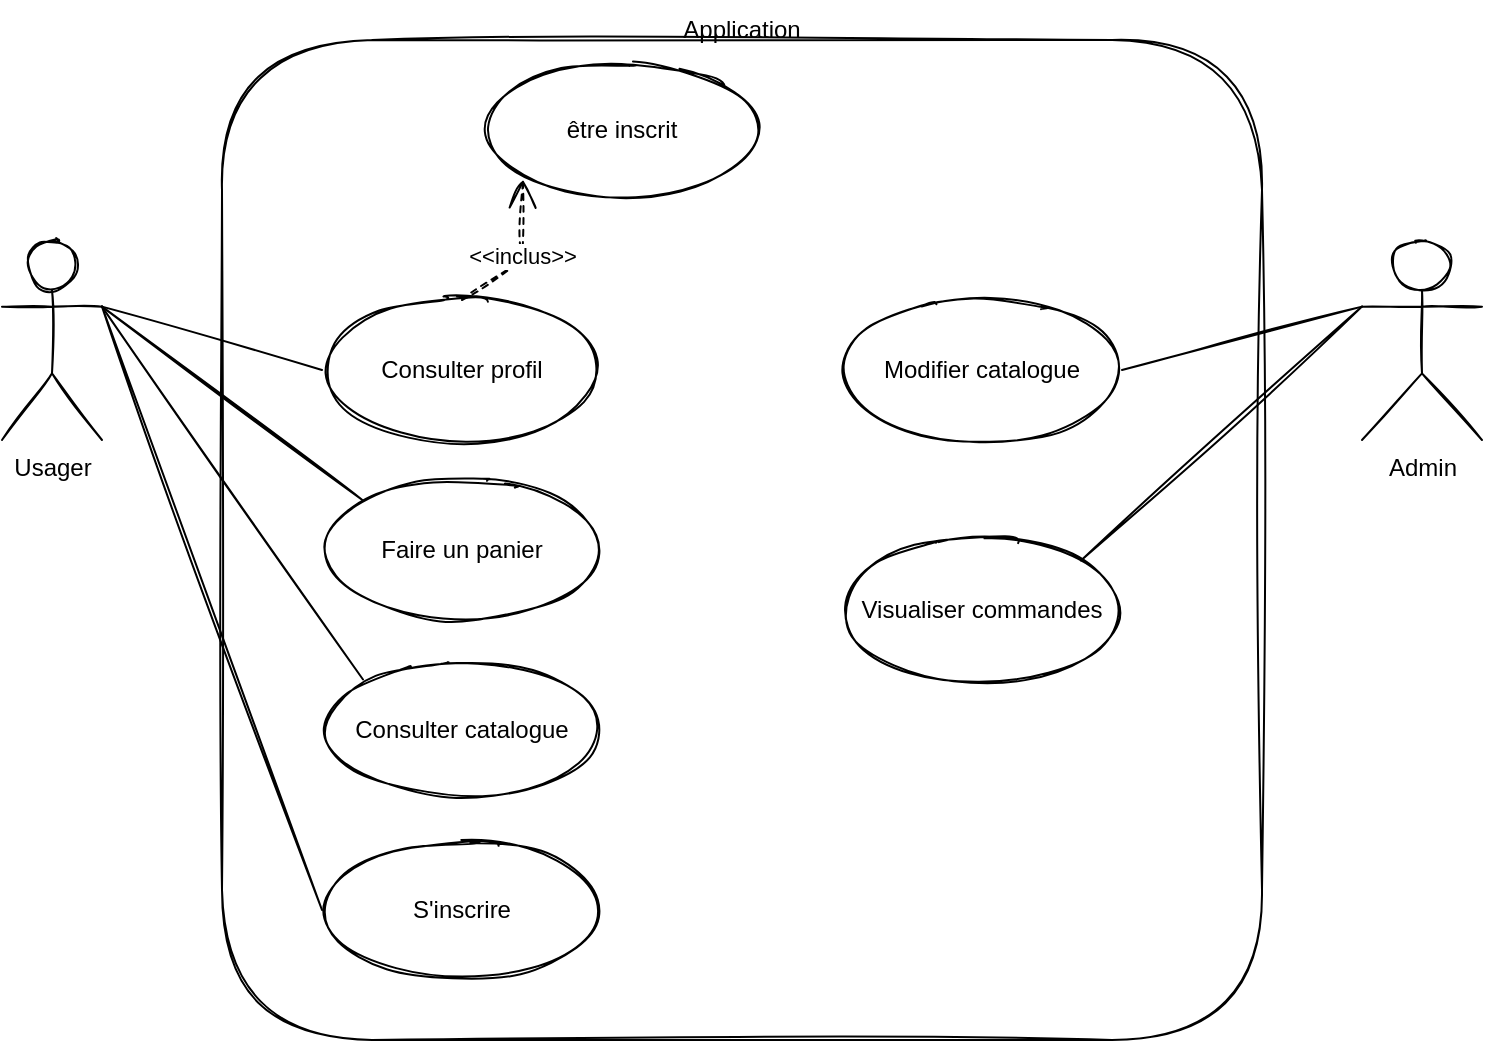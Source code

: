 <mxfile version="19.0.2" type="github" pages="2">
  <diagram id="HVR5KoIifLdd6Xq3uzye" name="Page-1">
    <mxGraphModel dx="1422" dy="800" grid="1" gridSize="10" guides="1" tooltips="1" connect="1" arrows="1" fold="1" page="1" pageScale="1" pageWidth="827" pageHeight="1169" math="0" shadow="0">
      <root>
        <mxCell id="0" />
        <mxCell id="1" parent="0" />
        <mxCell id="dA5qExf6YDdf3Fpp9Gv9-1" value="" style="rounded=1;whiteSpace=wrap;html=1;sketch=1;" parent="1" vertex="1">
          <mxGeometry x="160" y="240" width="520" height="500" as="geometry" />
        </mxCell>
        <mxCell id="dA5qExf6YDdf3Fpp9Gv9-2" value="Application" style="text;html=1;strokeColor=none;fillColor=none;align=center;verticalAlign=middle;whiteSpace=wrap;rounded=0;sketch=1;" parent="1" vertex="1">
          <mxGeometry x="390" y="220" width="60" height="30" as="geometry" />
        </mxCell>
        <mxCell id="dA5qExf6YDdf3Fpp9Gv9-3" value="Usager" style="shape=umlActor;verticalLabelPosition=bottom;verticalAlign=top;html=1;outlineConnect=0;sketch=1;" parent="1" vertex="1">
          <mxGeometry x="50" y="340" width="50" height="100" as="geometry" />
        </mxCell>
        <mxCell id="dA5qExf6YDdf3Fpp9Gv9-6" value="" style="endArrow=none;html=1;rounded=0;sketch=1;exitX=1;exitY=0.333;exitDx=0;exitDy=0;exitPerimeter=0;entryX=0;entryY=0.5;entryDx=0;entryDy=0;" parent="1" source="dA5qExf6YDdf3Fpp9Gv9-3" target="dA5qExf6YDdf3Fpp9Gv9-7" edge="1">
          <mxGeometry width="50" height="50" relative="1" as="geometry">
            <mxPoint x="390" y="590" as="sourcePoint" />
            <mxPoint x="230" y="350" as="targetPoint" />
          </mxGeometry>
        </mxCell>
        <mxCell id="dA5qExf6YDdf3Fpp9Gv9-7" value="Consulter profil" style="ellipse;whiteSpace=wrap;html=1;sketch=1;" parent="1" vertex="1">
          <mxGeometry x="210" y="370" width="140" height="70" as="geometry" />
        </mxCell>
        <mxCell id="dA5qExf6YDdf3Fpp9Gv9-8" value="&amp;lt;&amp;lt;inclus&amp;gt;&amp;gt;" style="endArrow=open;endSize=12;dashed=1;html=1;rounded=0;sketch=1;exitX=0.5;exitY=0;exitDx=0;exitDy=0;entryX=0;entryY=1;entryDx=0;entryDy=0;" parent="1" source="dA5qExf6YDdf3Fpp9Gv9-7" target="dA5qExf6YDdf3Fpp9Gv9-9" edge="1">
          <mxGeometry width="160" relative="1" as="geometry">
            <mxPoint x="330" y="570" as="sourcePoint" />
            <mxPoint x="490" y="570" as="targetPoint" />
            <Array as="points">
              <mxPoint x="310" y="350" />
            </Array>
          </mxGeometry>
        </mxCell>
        <mxCell id="dA5qExf6YDdf3Fpp9Gv9-9" value="être inscrit" style="ellipse;whiteSpace=wrap;html=1;sketch=1;" parent="1" vertex="1">
          <mxGeometry x="290" y="250" width="140" height="70" as="geometry" />
        </mxCell>
        <mxCell id="dA5qExf6YDdf3Fpp9Gv9-10" value="Faire un panier" style="ellipse;whiteSpace=wrap;html=1;sketch=1;" parent="1" vertex="1">
          <mxGeometry x="210" y="460" width="140" height="70" as="geometry" />
        </mxCell>
        <mxCell id="dA5qExf6YDdf3Fpp9Gv9-11" value="" style="endArrow=none;html=1;rounded=0;sketch=1;exitX=1;exitY=0.333;exitDx=0;exitDy=0;exitPerimeter=0;entryX=0;entryY=0;entryDx=0;entryDy=0;" parent="1" source="dA5qExf6YDdf3Fpp9Gv9-3" target="dA5qExf6YDdf3Fpp9Gv9-10" edge="1">
          <mxGeometry relative="1" as="geometry">
            <mxPoint x="330" y="570" as="sourcePoint" />
            <mxPoint x="490" y="570" as="targetPoint" />
          </mxGeometry>
        </mxCell>
        <mxCell id="dA5qExf6YDdf3Fpp9Gv9-12" value="Admin" style="shape=umlActor;verticalLabelPosition=bottom;verticalAlign=top;html=1;sketch=1;" parent="1" vertex="1">
          <mxGeometry x="730" y="340" width="60" height="100" as="geometry" />
        </mxCell>
        <mxCell id="dA5qExf6YDdf3Fpp9Gv9-13" value="Modifier catalogue" style="ellipse;whiteSpace=wrap;html=1;sketch=1;" parent="1" vertex="1">
          <mxGeometry x="470" y="370" width="140" height="70" as="geometry" />
        </mxCell>
        <mxCell id="dA5qExf6YDdf3Fpp9Gv9-14" value="" style="endArrow=none;html=1;rounded=0;sketch=1;entryX=0;entryY=0.333;entryDx=0;entryDy=0;entryPerimeter=0;exitX=1;exitY=0.5;exitDx=0;exitDy=0;" parent="1" source="dA5qExf6YDdf3Fpp9Gv9-13" target="dA5qExf6YDdf3Fpp9Gv9-12" edge="1">
          <mxGeometry relative="1" as="geometry">
            <mxPoint x="330" y="570" as="sourcePoint" />
            <mxPoint x="490" y="570" as="targetPoint" />
          </mxGeometry>
        </mxCell>
        <mxCell id="dA5qExf6YDdf3Fpp9Gv9-15" value="Visualiser commandes" style="ellipse;whiteSpace=wrap;html=1;sketch=1;" parent="1" vertex="1">
          <mxGeometry x="470" y="490" width="140" height="70" as="geometry" />
        </mxCell>
        <mxCell id="dA5qExf6YDdf3Fpp9Gv9-16" value="" style="endArrow=none;html=1;rounded=0;sketch=1;entryX=0;entryY=0.333;entryDx=0;entryDy=0;entryPerimeter=0;exitX=1;exitY=0;exitDx=0;exitDy=0;" parent="1" source="dA5qExf6YDdf3Fpp9Gv9-15" target="dA5qExf6YDdf3Fpp9Gv9-12" edge="1">
          <mxGeometry relative="1" as="geometry">
            <mxPoint x="330" y="570" as="sourcePoint" />
            <mxPoint x="790" y="360" as="targetPoint" />
          </mxGeometry>
        </mxCell>
        <mxCell id="dA5qExf6YDdf3Fpp9Gv9-17" value="Consulter catalogue" style="ellipse;whiteSpace=wrap;html=1;sketch=1;" parent="1" vertex="1">
          <mxGeometry x="210" y="549.5" width="140" height="70" as="geometry" />
        </mxCell>
        <mxCell id="dA5qExf6YDdf3Fpp9Gv9-18" value="" style="endArrow=none;html=1;rounded=0;sketch=1;exitX=1;exitY=0.333;exitDx=0;exitDy=0;exitPerimeter=0;entryX=0;entryY=0;entryDx=0;entryDy=0;" parent="1" source="dA5qExf6YDdf3Fpp9Gv9-3" target="dA5qExf6YDdf3Fpp9Gv9-17" edge="1">
          <mxGeometry relative="1" as="geometry">
            <mxPoint x="110" y="380" as="sourcePoint" />
            <mxPoint x="510" y="620" as="targetPoint" />
          </mxGeometry>
        </mxCell>
        <mxCell id="dA5qExf6YDdf3Fpp9Gv9-19" value="S&#39;inscrire" style="ellipse;whiteSpace=wrap;html=1;sketch=1;" parent="1" vertex="1">
          <mxGeometry x="210" y="640" width="140" height="70" as="geometry" />
        </mxCell>
        <mxCell id="dA5qExf6YDdf3Fpp9Gv9-20" value="" style="endArrow=none;html=1;rounded=0;sketch=1;exitX=1;exitY=0.333;exitDx=0;exitDy=0;exitPerimeter=0;entryX=0;entryY=0.5;entryDx=0;entryDy=0;" parent="1" source="dA5qExf6YDdf3Fpp9Gv9-3" target="dA5qExf6YDdf3Fpp9Gv9-19" edge="1">
          <mxGeometry relative="1" as="geometry">
            <mxPoint x="400" y="530" as="sourcePoint" />
            <mxPoint x="560" y="530" as="targetPoint" />
          </mxGeometry>
        </mxCell>
      </root>
    </mxGraphModel>
  </diagram>
  <diagram id="MCxX1CtDvypCa835TCLp" name="Page-2">
    <mxGraphModel dx="1422" dy="800" grid="1" gridSize="10" guides="1" tooltips="1" connect="1" arrows="1" fold="1" page="1" pageScale="1" pageWidth="827" pageHeight="1169" math="0" shadow="0">
      <root>
        <mxCell id="0" />
        <mxCell id="1" parent="0" />
      </root>
    </mxGraphModel>
  </diagram>
</mxfile>
